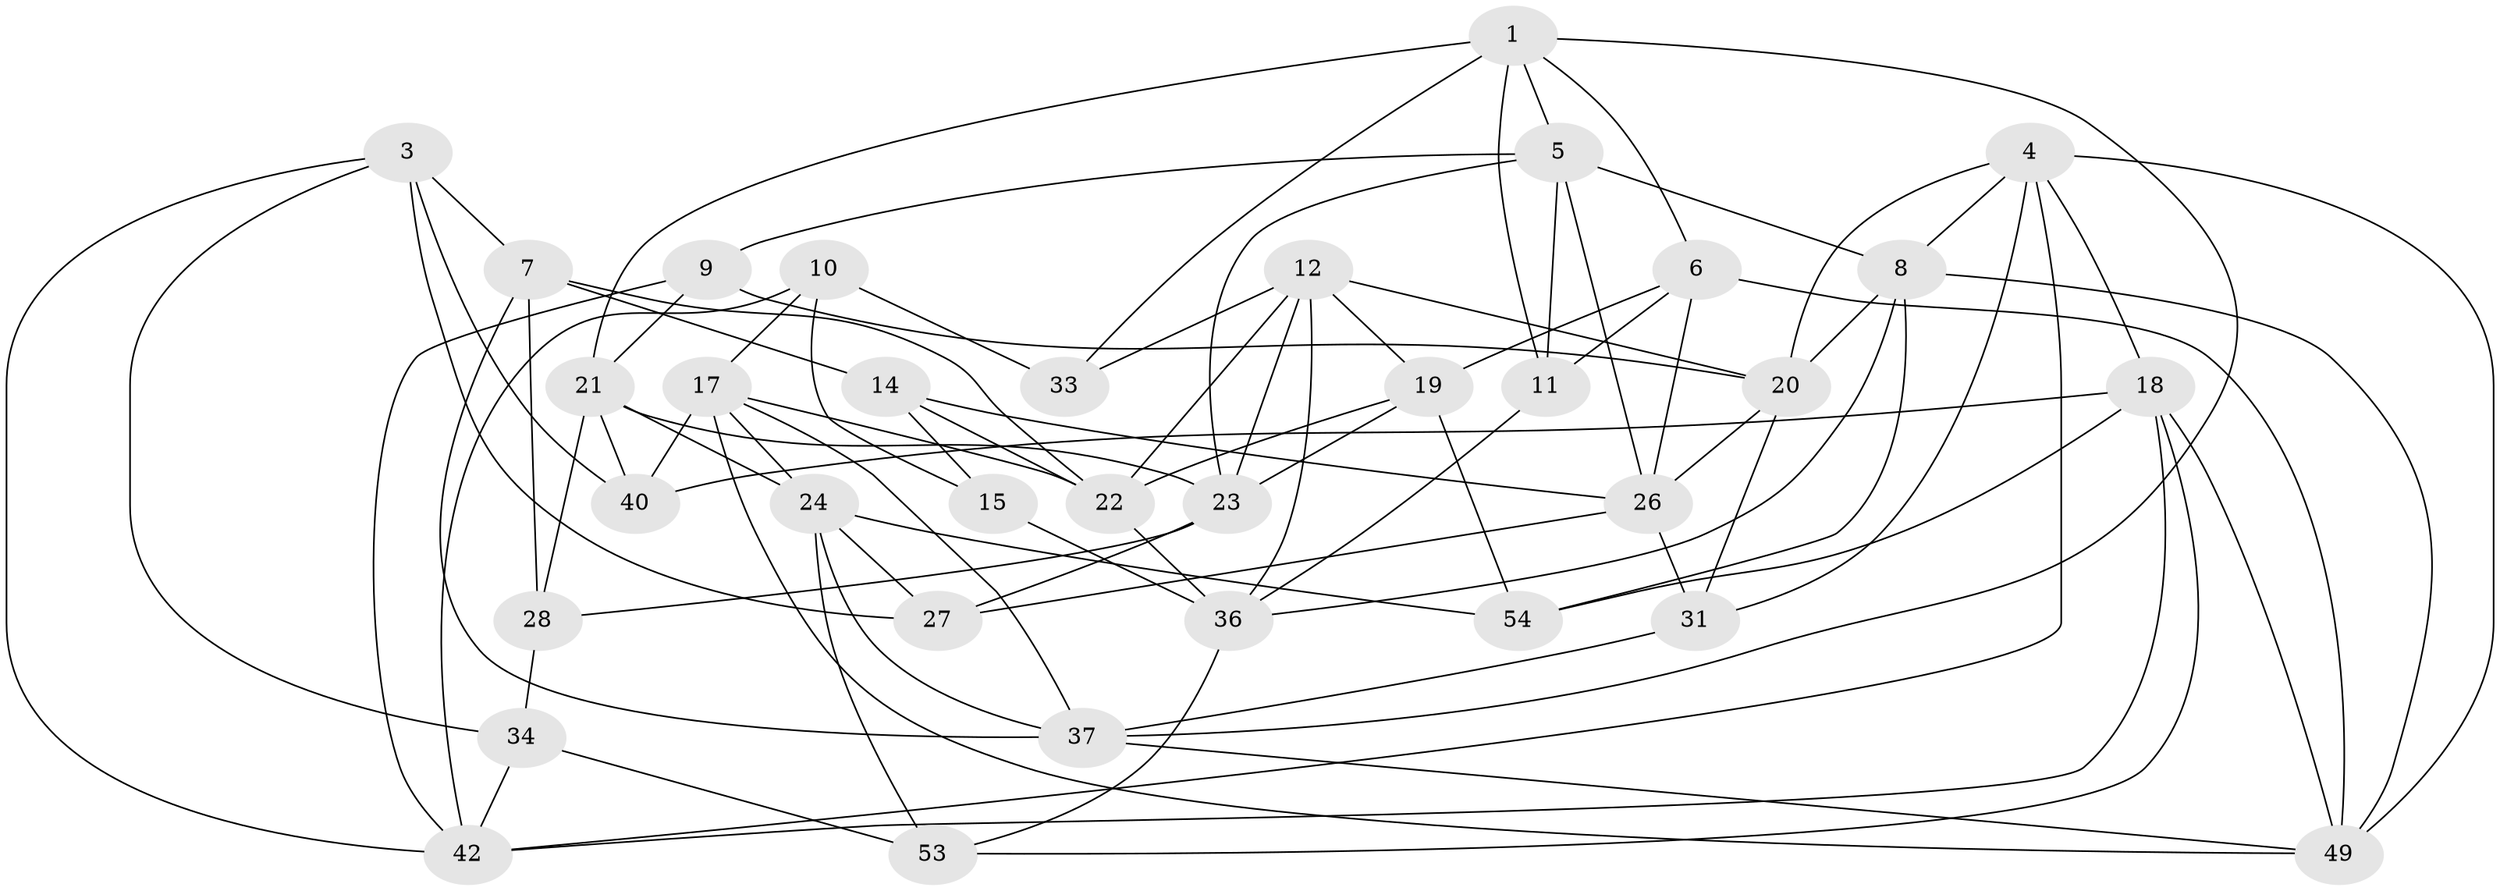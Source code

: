 // Generated by graph-tools (version 1.1) at 2025/52/02/27/25 19:52:34]
// undirected, 34 vertices, 86 edges
graph export_dot {
graph [start="1"]
  node [color=gray90,style=filled];
  1 [super="+2"];
  3 [super="+48"];
  4 [super="+51"];
  5 [super="+47"];
  6 [super="+30"];
  7 [super="+13"];
  8 [super="+16"];
  9;
  10 [super="+29"];
  11;
  12 [super="+25"];
  14;
  15;
  17 [super="+38"];
  18 [super="+32"];
  19 [super="+52"];
  20 [super="+41"];
  21 [super="+46"];
  22 [super="+35"];
  23 [super="+45"];
  24 [super="+44"];
  26 [super="+43"];
  27;
  28;
  31;
  33;
  34;
  36 [super="+39"];
  37 [super="+50"];
  40;
  42 [super="+56"];
  49 [super="+55"];
  53;
  54;
  1 -- 21;
  1 -- 33;
  1 -- 6;
  1 -- 5;
  1 -- 11;
  1 -- 37;
  3 -- 27;
  3 -- 34;
  3 -- 7 [weight=2];
  3 -- 40;
  3 -- 42;
  4 -- 49;
  4 -- 18;
  4 -- 42;
  4 -- 31;
  4 -- 20;
  4 -- 8;
  5 -- 11;
  5 -- 9;
  5 -- 26;
  5 -- 23;
  5 -- 8;
  6 -- 49;
  6 -- 26;
  6 -- 11;
  6 -- 19 [weight=2];
  7 -- 28;
  7 -- 22;
  7 -- 14;
  7 -- 37;
  8 -- 20;
  8 -- 54;
  8 -- 36;
  8 -- 49;
  9 -- 20;
  9 -- 42;
  9 -- 21;
  10 -- 33 [weight=2];
  10 -- 15 [weight=2];
  10 -- 42;
  10 -- 17;
  11 -- 36;
  12 -- 33;
  12 -- 36;
  12 -- 20;
  12 -- 22;
  12 -- 23;
  12 -- 19;
  14 -- 15;
  14 -- 22;
  14 -- 26;
  15 -- 36;
  17 -- 40;
  17 -- 24;
  17 -- 37;
  17 -- 22;
  17 -- 49;
  18 -- 54;
  18 -- 40;
  18 -- 53;
  18 -- 49;
  18 -- 42;
  19 -- 23;
  19 -- 22;
  19 -- 54;
  20 -- 31;
  20 -- 26;
  21 -- 28;
  21 -- 24;
  21 -- 40;
  21 -- 23;
  22 -- 36;
  23 -- 28;
  23 -- 27;
  24 -- 53;
  24 -- 27;
  24 -- 37;
  24 -- 54;
  26 -- 27;
  26 -- 31;
  28 -- 34;
  31 -- 37;
  34 -- 53;
  34 -- 42;
  36 -- 53;
  37 -- 49;
}
